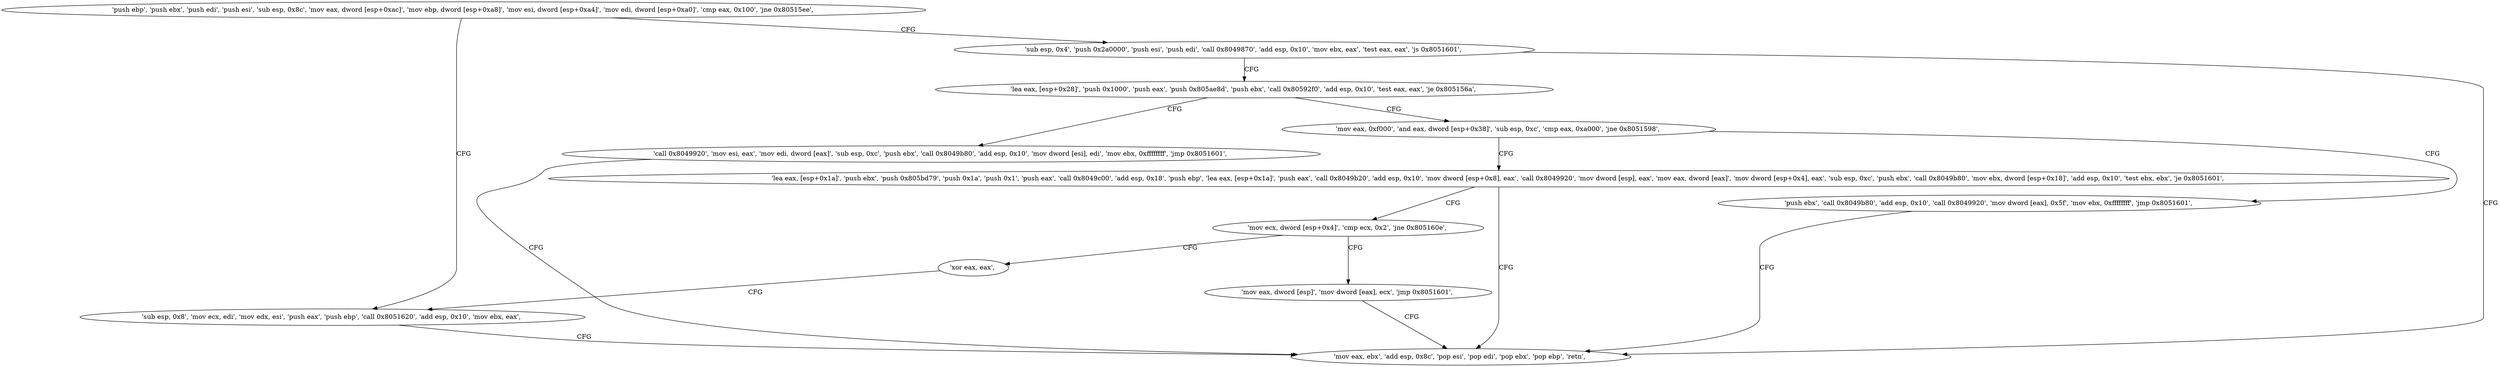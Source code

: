 digraph "func" {
"134550752" [label = "'push ebp', 'push ebx', 'push edi', 'push esi', 'sub esp, 0x8c', 'mov eax, dword [esp+0xac]', 'mov ebp, dword [esp+0xa8]', 'mov esi, dword [esp+0xa4]', 'mov edi, dword [esp+0xa0]', 'cmp eax, 0x100', 'jne 0x80515ee', " ]
"134551022" [label = "'sub esp, 0x8', 'mov ecx, edi', 'mov edx, esi', 'push eax', 'push ebp', 'call 0x8051620', 'add esp, 0x10', 'mov ebx, eax', " ]
"134550801" [label = "'sub esp, 0x4', 'push 0x2a0000', 'push esi', 'push edi', 'call 0x8049870', 'add esp, 0x10', 'mov ebx, eax', 'test eax, eax', 'js 0x8051601', " ]
"134551041" [label = "'mov eax, ebx', 'add esp, 0x8c', 'pop esi', 'pop edi', 'pop ebx', 'pop ebp', 'retn', " ]
"134550829" [label = "'lea eax, [esp+0x28]', 'push 0x1000', 'push eax', 'push 0x805ae8d', 'push ebx', 'call 0x80592f0', 'add esp, 0x10', 'test eax, eax', 'je 0x805156a', " ]
"134550890" [label = "'mov eax, 0xf000', 'and eax, dword [esp+0x38]', 'sub esp, 0xc', 'cmp eax, 0xa000', 'jne 0x8051598', " ]
"134550857" [label = "'call 0x8049920', 'mov esi, eax', 'mov edi, dword [eax]', 'sub esp, 0xc', 'push ebx', 'call 0x8049b80', 'add esp, 0x10', 'mov dword [esi], edi', 'mov ebx, 0xffffffff', 'jmp 0x8051601', " ]
"134550936" [label = "'lea eax, [esp+0x1a]', 'push ebx', 'push 0x805bd79', 'push 0x1a', 'push 0x1', 'push eax', 'call 0x8049c00', 'add esp, 0x18', 'push ebp', 'lea eax, [esp+0x1a]', 'push eax', 'call 0x8049b20', 'add esp, 0x10', 'mov dword [esp+0x8], eax', 'call 0x8049920', 'mov dword [esp], eax', 'mov eax, dword [eax]', 'mov dword [esp+0x4], eax', 'sub esp, 0xc', 'push ebx', 'call 0x8049b80', 'mov ebx, dword [esp+0x18]', 'add esp, 0x10', 'test ebx, ebx', 'je 0x8051601', " ]
"134550909" [label = "'push ebx', 'call 0x8049b80', 'add esp, 0x10', 'call 0x8049920', 'mov dword [eax], 0x5f', 'mov ebx, 0xffffffff', 'jmp 0x8051601', " ]
"134551011" [label = "'mov ecx, dword [esp+0x4]', 'cmp ecx, 0x2', 'jne 0x805160e', " ]
"134551054" [label = "'mov eax, dword [esp]', 'mov dword [eax], ecx', 'jmp 0x8051601', " ]
"134551020" [label = "'xor eax, eax', " ]
"134550752" -> "134551022" [ label = "CFG" ]
"134550752" -> "134550801" [ label = "CFG" ]
"134551022" -> "134551041" [ label = "CFG" ]
"134550801" -> "134551041" [ label = "CFG" ]
"134550801" -> "134550829" [ label = "CFG" ]
"134550829" -> "134550890" [ label = "CFG" ]
"134550829" -> "134550857" [ label = "CFG" ]
"134550890" -> "134550936" [ label = "CFG" ]
"134550890" -> "134550909" [ label = "CFG" ]
"134550857" -> "134551041" [ label = "CFG" ]
"134550936" -> "134551041" [ label = "CFG" ]
"134550936" -> "134551011" [ label = "CFG" ]
"134550909" -> "134551041" [ label = "CFG" ]
"134551011" -> "134551054" [ label = "CFG" ]
"134551011" -> "134551020" [ label = "CFG" ]
"134551054" -> "134551041" [ label = "CFG" ]
"134551020" -> "134551022" [ label = "CFG" ]
}
